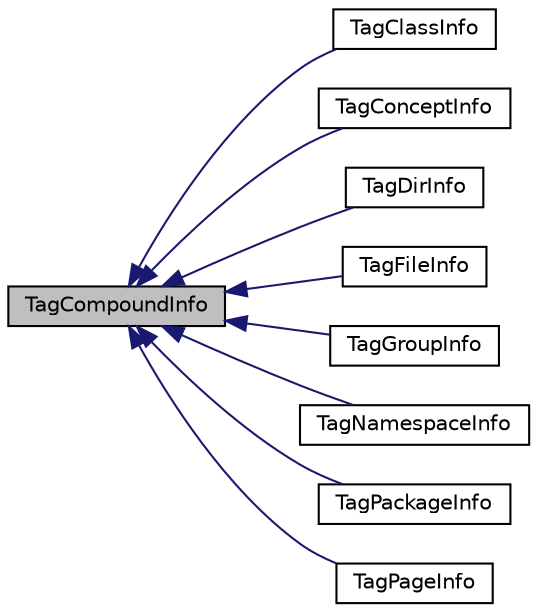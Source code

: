 digraph "TagCompoundInfo"
{
 // INTERACTIVE_SVG=YES
 // LATEX_PDF_SIZE
  edge [fontname="Helvetica",fontsize="10",labelfontname="Helvetica",labelfontsize="10"];
  node [fontname="Helvetica",fontsize="10",shape=record];
  rankdir="LR";
  Node1 [label="TagCompoundInfo",height=0.2,width=0.4,color="black", fillcolor="grey75", style="filled", fontcolor="black",tooltip="Base class for all compound types"];
  Node1 -> Node2 [dir="back",color="midnightblue",fontsize="10",style="solid",fontname="Helvetica"];
  Node2 [label="TagClassInfo",height=0.2,width=0.4,color="black", fillcolor="white", style="filled",URL="$d3/d0c/class_tag_class_info.html",tooltip="Container for class specific info that can be read from a tagfile"];
  Node1 -> Node3 [dir="back",color="midnightblue",fontsize="10",style="solid",fontname="Helvetica"];
  Node3 [label="TagConceptInfo",height=0.2,width=0.4,color="black", fillcolor="white", style="filled",URL="$d4/d7d/class_tag_concept_info.html",tooltip="Container for concept specific info that can be read from a tagfile"];
  Node1 -> Node4 [dir="back",color="midnightblue",fontsize="10",style="solid",fontname="Helvetica"];
  Node4 [label="TagDirInfo",height=0.2,width=0.4,color="black", fillcolor="white", style="filled",URL="$d8/d0d/class_tag_dir_info.html",tooltip="Container for directory specific info that can be read from a tagfile"];
  Node1 -> Node5 [dir="back",color="midnightblue",fontsize="10",style="solid",fontname="Helvetica"];
  Node5 [label="TagFileInfo",height=0.2,width=0.4,color="black", fillcolor="white", style="filled",URL="$dc/dc1/class_tag_file_info.html",tooltip="Container for file specific info that can be read from a tagfile"];
  Node1 -> Node6 [dir="back",color="midnightblue",fontsize="10",style="solid",fontname="Helvetica"];
  Node6 [label="TagGroupInfo",height=0.2,width=0.4,color="black", fillcolor="white", style="filled",URL="$d6/d52/class_tag_group_info.html",tooltip="Container for group specific info that can be read from a tagfile"];
  Node1 -> Node7 [dir="back",color="midnightblue",fontsize="10",style="solid",fontname="Helvetica"];
  Node7 [label="TagNamespaceInfo",height=0.2,width=0.4,color="black", fillcolor="white", style="filled",URL="$d5/dad/class_tag_namespace_info.html",tooltip="Container for namespace specific info that can be read from a tagfile"];
  Node1 -> Node8 [dir="back",color="midnightblue",fontsize="10",style="solid",fontname="Helvetica"];
  Node8 [label="TagPackageInfo",height=0.2,width=0.4,color="black", fillcolor="white", style="filled",URL="$d3/d48/class_tag_package_info.html",tooltip="Container for package specific info that can be read from a tagfile"];
  Node1 -> Node9 [dir="back",color="midnightblue",fontsize="10",style="solid",fontname="Helvetica"];
  Node9 [label="TagPageInfo",height=0.2,width=0.4,color="black", fillcolor="white", style="filled",URL="$d7/d5c/class_tag_page_info.html",tooltip="Container for page specific info that can be read from a tagfile"];
}
